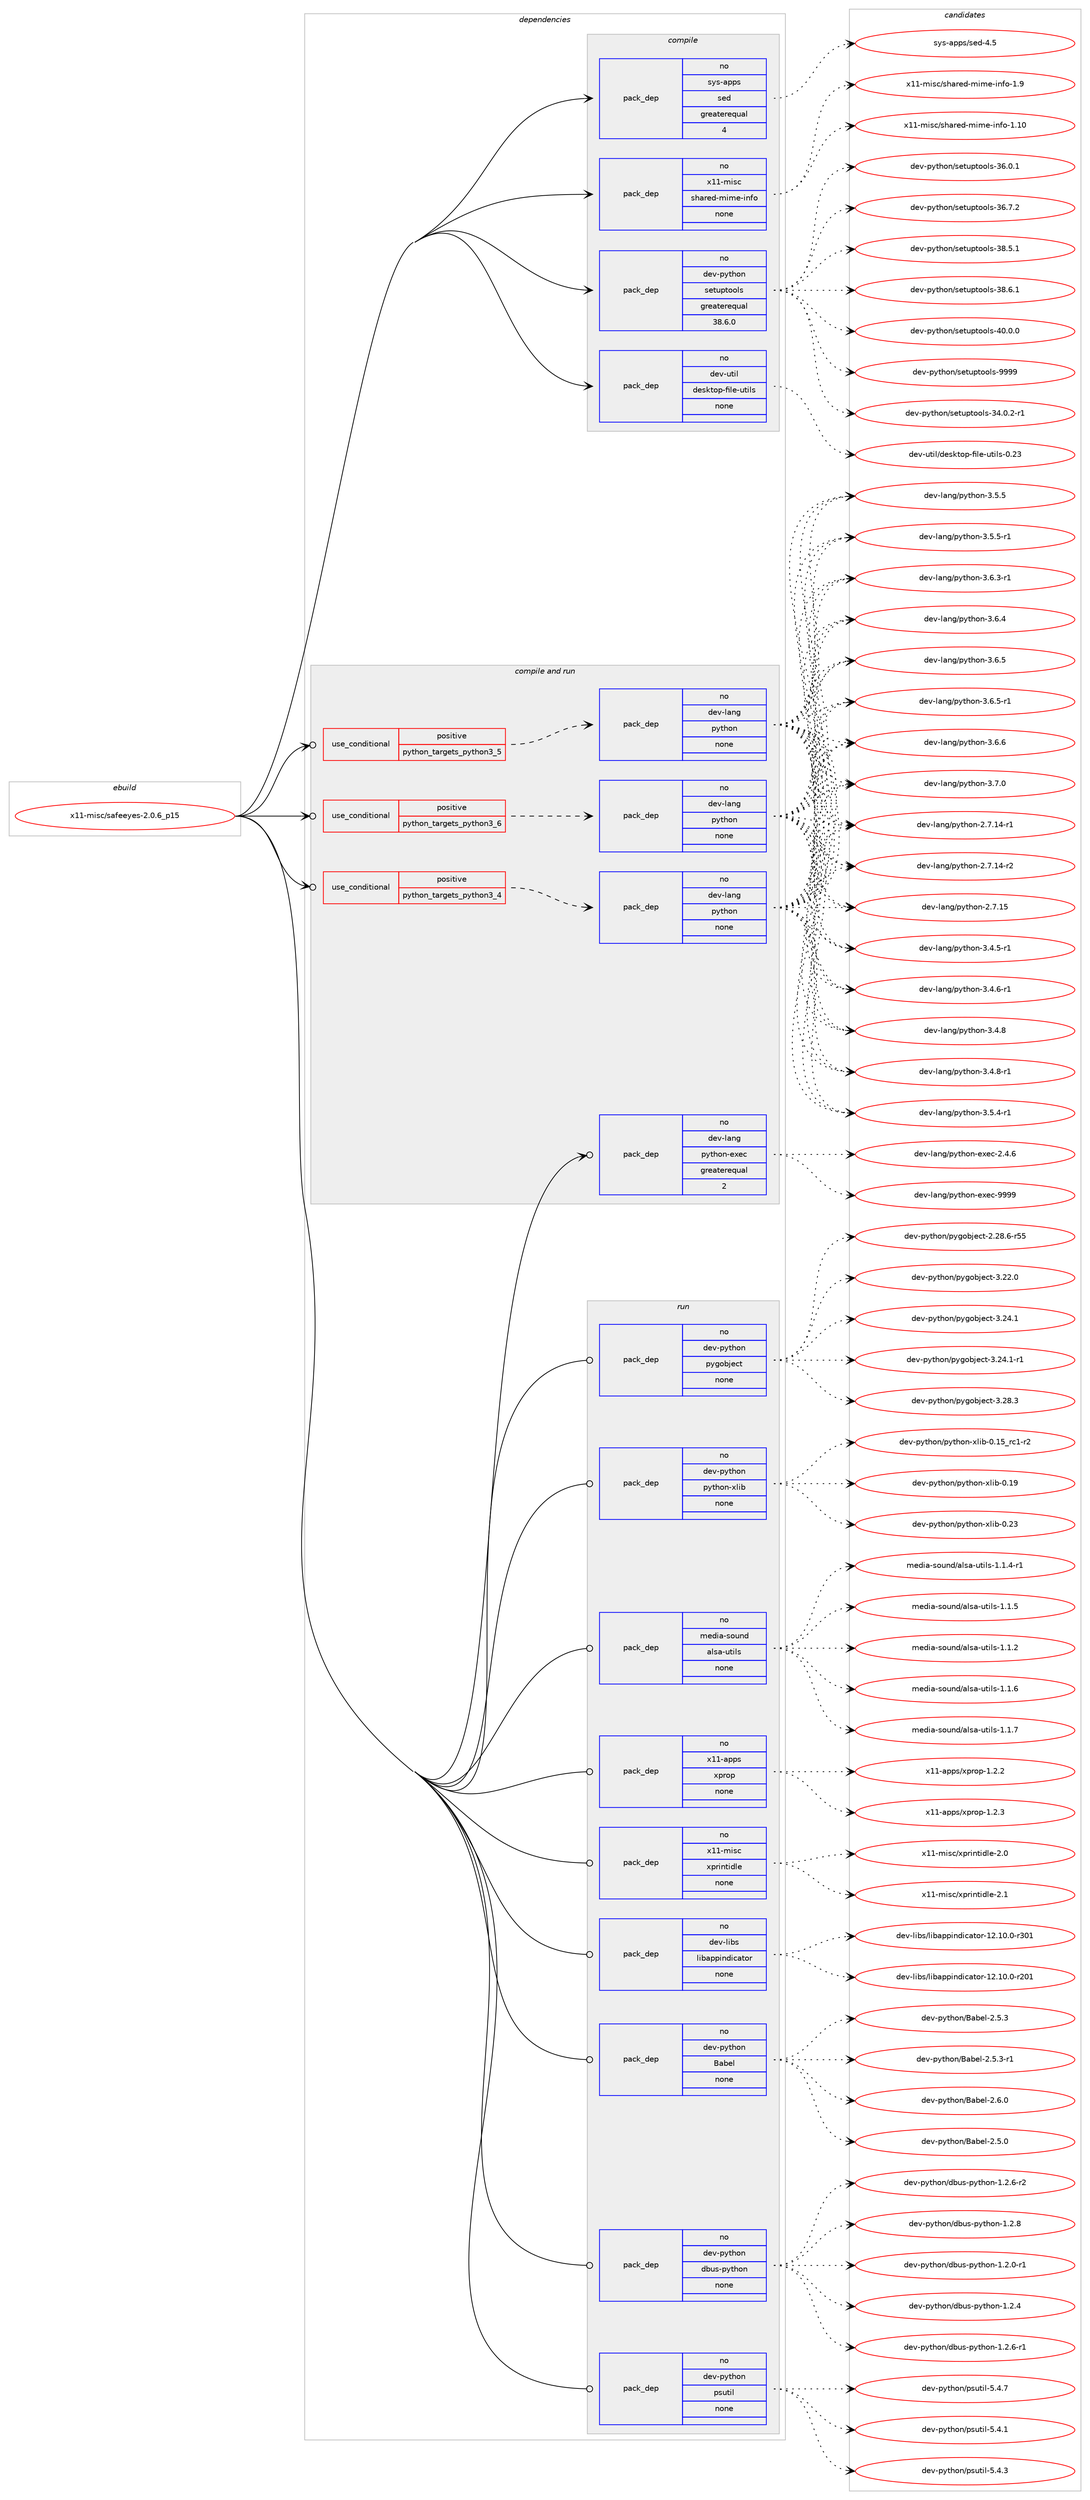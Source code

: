 digraph prolog {

# *************
# Graph options
# *************

newrank=true;
concentrate=true;
compound=true;
graph [rankdir=LR,fontname=Helvetica,fontsize=10,ranksep=1.5];#, ranksep=2.5, nodesep=0.2];
edge  [arrowhead=vee];
node  [fontname=Helvetica,fontsize=10];

# **********
# The ebuild
# **********

subgraph cluster_leftcol {
color=gray;
rank=same;
label=<<i>ebuild</i>>;
id [label="x11-misc/safeeyes-2.0.6_p15", color=red, width=4, href="../x11-misc/safeeyes-2.0.6_p15.svg"];
}

# ****************
# The dependencies
# ****************

subgraph cluster_midcol {
color=gray;
label=<<i>dependencies</i>>;
subgraph cluster_compile {
fillcolor="#eeeeee";
style=filled;
label=<<i>compile</i>>;
subgraph pack7843 {
dependency10050 [label=<<TABLE BORDER="0" CELLBORDER="1" CELLSPACING="0" CELLPADDING="4" WIDTH="220"><TR><TD ROWSPAN="6" CELLPADDING="30">pack_dep</TD></TR><TR><TD WIDTH="110">no</TD></TR><TR><TD>dev-python</TD></TR><TR><TD>setuptools</TD></TR><TR><TD>greaterequal</TD></TR><TR><TD>38.6.0</TD></TR></TABLE>>, shape=none, color=blue];
}
id:e -> dependency10050:w [weight=20,style="solid",arrowhead="vee"];
subgraph pack7844 {
dependency10051 [label=<<TABLE BORDER="0" CELLBORDER="1" CELLSPACING="0" CELLPADDING="4" WIDTH="220"><TR><TD ROWSPAN="6" CELLPADDING="30">pack_dep</TD></TR><TR><TD WIDTH="110">no</TD></TR><TR><TD>dev-util</TD></TR><TR><TD>desktop-file-utils</TD></TR><TR><TD>none</TD></TR><TR><TD></TD></TR></TABLE>>, shape=none, color=blue];
}
id:e -> dependency10051:w [weight=20,style="solid",arrowhead="vee"];
subgraph pack7845 {
dependency10052 [label=<<TABLE BORDER="0" CELLBORDER="1" CELLSPACING="0" CELLPADDING="4" WIDTH="220"><TR><TD ROWSPAN="6" CELLPADDING="30">pack_dep</TD></TR><TR><TD WIDTH="110">no</TD></TR><TR><TD>sys-apps</TD></TR><TR><TD>sed</TD></TR><TR><TD>greaterequal</TD></TR><TR><TD>4</TD></TR></TABLE>>, shape=none, color=blue];
}
id:e -> dependency10052:w [weight=20,style="solid",arrowhead="vee"];
subgraph pack7846 {
dependency10053 [label=<<TABLE BORDER="0" CELLBORDER="1" CELLSPACING="0" CELLPADDING="4" WIDTH="220"><TR><TD ROWSPAN="6" CELLPADDING="30">pack_dep</TD></TR><TR><TD WIDTH="110">no</TD></TR><TR><TD>x11-misc</TD></TR><TR><TD>shared-mime-info</TD></TR><TR><TD>none</TD></TR><TR><TD></TD></TR></TABLE>>, shape=none, color=blue];
}
id:e -> dependency10053:w [weight=20,style="solid",arrowhead="vee"];
}
subgraph cluster_compileandrun {
fillcolor="#eeeeee";
style=filled;
label=<<i>compile and run</i>>;
subgraph cond1976 {
dependency10054 [label=<<TABLE BORDER="0" CELLBORDER="1" CELLSPACING="0" CELLPADDING="4"><TR><TD ROWSPAN="3" CELLPADDING="10">use_conditional</TD></TR><TR><TD>positive</TD></TR><TR><TD>python_targets_python3_4</TD></TR></TABLE>>, shape=none, color=red];
subgraph pack7847 {
dependency10055 [label=<<TABLE BORDER="0" CELLBORDER="1" CELLSPACING="0" CELLPADDING="4" WIDTH="220"><TR><TD ROWSPAN="6" CELLPADDING="30">pack_dep</TD></TR><TR><TD WIDTH="110">no</TD></TR><TR><TD>dev-lang</TD></TR><TR><TD>python</TD></TR><TR><TD>none</TD></TR><TR><TD></TD></TR></TABLE>>, shape=none, color=blue];
}
dependency10054:e -> dependency10055:w [weight=20,style="dashed",arrowhead="vee"];
}
id:e -> dependency10054:w [weight=20,style="solid",arrowhead="odotvee"];
subgraph cond1977 {
dependency10056 [label=<<TABLE BORDER="0" CELLBORDER="1" CELLSPACING="0" CELLPADDING="4"><TR><TD ROWSPAN="3" CELLPADDING="10">use_conditional</TD></TR><TR><TD>positive</TD></TR><TR><TD>python_targets_python3_5</TD></TR></TABLE>>, shape=none, color=red];
subgraph pack7848 {
dependency10057 [label=<<TABLE BORDER="0" CELLBORDER="1" CELLSPACING="0" CELLPADDING="4" WIDTH="220"><TR><TD ROWSPAN="6" CELLPADDING="30">pack_dep</TD></TR><TR><TD WIDTH="110">no</TD></TR><TR><TD>dev-lang</TD></TR><TR><TD>python</TD></TR><TR><TD>none</TD></TR><TR><TD></TD></TR></TABLE>>, shape=none, color=blue];
}
dependency10056:e -> dependency10057:w [weight=20,style="dashed",arrowhead="vee"];
}
id:e -> dependency10056:w [weight=20,style="solid",arrowhead="odotvee"];
subgraph cond1978 {
dependency10058 [label=<<TABLE BORDER="0" CELLBORDER="1" CELLSPACING="0" CELLPADDING="4"><TR><TD ROWSPAN="3" CELLPADDING="10">use_conditional</TD></TR><TR><TD>positive</TD></TR><TR><TD>python_targets_python3_6</TD></TR></TABLE>>, shape=none, color=red];
subgraph pack7849 {
dependency10059 [label=<<TABLE BORDER="0" CELLBORDER="1" CELLSPACING="0" CELLPADDING="4" WIDTH="220"><TR><TD ROWSPAN="6" CELLPADDING="30">pack_dep</TD></TR><TR><TD WIDTH="110">no</TD></TR><TR><TD>dev-lang</TD></TR><TR><TD>python</TD></TR><TR><TD>none</TD></TR><TR><TD></TD></TR></TABLE>>, shape=none, color=blue];
}
dependency10058:e -> dependency10059:w [weight=20,style="dashed",arrowhead="vee"];
}
id:e -> dependency10058:w [weight=20,style="solid",arrowhead="odotvee"];
subgraph pack7850 {
dependency10060 [label=<<TABLE BORDER="0" CELLBORDER="1" CELLSPACING="0" CELLPADDING="4" WIDTH="220"><TR><TD ROWSPAN="6" CELLPADDING="30">pack_dep</TD></TR><TR><TD WIDTH="110">no</TD></TR><TR><TD>dev-lang</TD></TR><TR><TD>python-exec</TD></TR><TR><TD>greaterequal</TD></TR><TR><TD>2</TD></TR></TABLE>>, shape=none, color=blue];
}
id:e -> dependency10060:w [weight=20,style="solid",arrowhead="odotvee"];
}
subgraph cluster_run {
fillcolor="#eeeeee";
style=filled;
label=<<i>run</i>>;
subgraph pack7851 {
dependency10061 [label=<<TABLE BORDER="0" CELLBORDER="1" CELLSPACING="0" CELLPADDING="4" WIDTH="220"><TR><TD ROWSPAN="6" CELLPADDING="30">pack_dep</TD></TR><TR><TD WIDTH="110">no</TD></TR><TR><TD>dev-libs</TD></TR><TR><TD>libappindicator</TD></TR><TR><TD>none</TD></TR><TR><TD></TD></TR></TABLE>>, shape=none, color=blue];
}
id:e -> dependency10061:w [weight=20,style="solid",arrowhead="odot"];
subgraph pack7852 {
dependency10062 [label=<<TABLE BORDER="0" CELLBORDER="1" CELLSPACING="0" CELLPADDING="4" WIDTH="220"><TR><TD ROWSPAN="6" CELLPADDING="30">pack_dep</TD></TR><TR><TD WIDTH="110">no</TD></TR><TR><TD>dev-python</TD></TR><TR><TD>Babel</TD></TR><TR><TD>none</TD></TR><TR><TD></TD></TR></TABLE>>, shape=none, color=blue];
}
id:e -> dependency10062:w [weight=20,style="solid",arrowhead="odot"];
subgraph pack7853 {
dependency10063 [label=<<TABLE BORDER="0" CELLBORDER="1" CELLSPACING="0" CELLPADDING="4" WIDTH="220"><TR><TD ROWSPAN="6" CELLPADDING="30">pack_dep</TD></TR><TR><TD WIDTH="110">no</TD></TR><TR><TD>dev-python</TD></TR><TR><TD>dbus-python</TD></TR><TR><TD>none</TD></TR><TR><TD></TD></TR></TABLE>>, shape=none, color=blue];
}
id:e -> dependency10063:w [weight=20,style="solid",arrowhead="odot"];
subgraph pack7854 {
dependency10064 [label=<<TABLE BORDER="0" CELLBORDER="1" CELLSPACING="0" CELLPADDING="4" WIDTH="220"><TR><TD ROWSPAN="6" CELLPADDING="30">pack_dep</TD></TR><TR><TD WIDTH="110">no</TD></TR><TR><TD>dev-python</TD></TR><TR><TD>psutil</TD></TR><TR><TD>none</TD></TR><TR><TD></TD></TR></TABLE>>, shape=none, color=blue];
}
id:e -> dependency10064:w [weight=20,style="solid",arrowhead="odot"];
subgraph pack7855 {
dependency10065 [label=<<TABLE BORDER="0" CELLBORDER="1" CELLSPACING="0" CELLPADDING="4" WIDTH="220"><TR><TD ROWSPAN="6" CELLPADDING="30">pack_dep</TD></TR><TR><TD WIDTH="110">no</TD></TR><TR><TD>dev-python</TD></TR><TR><TD>pygobject</TD></TR><TR><TD>none</TD></TR><TR><TD></TD></TR></TABLE>>, shape=none, color=blue];
}
id:e -> dependency10065:w [weight=20,style="solid",arrowhead="odot"];
subgraph pack7856 {
dependency10066 [label=<<TABLE BORDER="0" CELLBORDER="1" CELLSPACING="0" CELLPADDING="4" WIDTH="220"><TR><TD ROWSPAN="6" CELLPADDING="30">pack_dep</TD></TR><TR><TD WIDTH="110">no</TD></TR><TR><TD>dev-python</TD></TR><TR><TD>python-xlib</TD></TR><TR><TD>none</TD></TR><TR><TD></TD></TR></TABLE>>, shape=none, color=blue];
}
id:e -> dependency10066:w [weight=20,style="solid",arrowhead="odot"];
subgraph pack7857 {
dependency10067 [label=<<TABLE BORDER="0" CELLBORDER="1" CELLSPACING="0" CELLPADDING="4" WIDTH="220"><TR><TD ROWSPAN="6" CELLPADDING="30">pack_dep</TD></TR><TR><TD WIDTH="110">no</TD></TR><TR><TD>media-sound</TD></TR><TR><TD>alsa-utils</TD></TR><TR><TD>none</TD></TR><TR><TD></TD></TR></TABLE>>, shape=none, color=blue];
}
id:e -> dependency10067:w [weight=20,style="solid",arrowhead="odot"];
subgraph pack7858 {
dependency10068 [label=<<TABLE BORDER="0" CELLBORDER="1" CELLSPACING="0" CELLPADDING="4" WIDTH="220"><TR><TD ROWSPAN="6" CELLPADDING="30">pack_dep</TD></TR><TR><TD WIDTH="110">no</TD></TR><TR><TD>x11-apps</TD></TR><TR><TD>xprop</TD></TR><TR><TD>none</TD></TR><TR><TD></TD></TR></TABLE>>, shape=none, color=blue];
}
id:e -> dependency10068:w [weight=20,style="solid",arrowhead="odot"];
subgraph pack7859 {
dependency10069 [label=<<TABLE BORDER="0" CELLBORDER="1" CELLSPACING="0" CELLPADDING="4" WIDTH="220"><TR><TD ROWSPAN="6" CELLPADDING="30">pack_dep</TD></TR><TR><TD WIDTH="110">no</TD></TR><TR><TD>x11-misc</TD></TR><TR><TD>xprintidle</TD></TR><TR><TD>none</TD></TR><TR><TD></TD></TR></TABLE>>, shape=none, color=blue];
}
id:e -> dependency10069:w [weight=20,style="solid",arrowhead="odot"];
}
}

# **************
# The candidates
# **************

subgraph cluster_choices {
rank=same;
color=gray;
label=<<i>candidates</i>>;

subgraph choice7843 {
color=black;
nodesep=1;
choice1001011184511212111610411111047115101116117112116111111108115455152464846504511449 [label="dev-python/setuptools-34.0.2-r1", color=red, width=4,href="../dev-python/setuptools-34.0.2-r1.svg"];
choice100101118451121211161041111104711510111611711211611111110811545515446484649 [label="dev-python/setuptools-36.0.1", color=red, width=4,href="../dev-python/setuptools-36.0.1.svg"];
choice100101118451121211161041111104711510111611711211611111110811545515446554650 [label="dev-python/setuptools-36.7.2", color=red, width=4,href="../dev-python/setuptools-36.7.2.svg"];
choice100101118451121211161041111104711510111611711211611111110811545515646534649 [label="dev-python/setuptools-38.5.1", color=red, width=4,href="../dev-python/setuptools-38.5.1.svg"];
choice100101118451121211161041111104711510111611711211611111110811545515646544649 [label="dev-python/setuptools-38.6.1", color=red, width=4,href="../dev-python/setuptools-38.6.1.svg"];
choice100101118451121211161041111104711510111611711211611111110811545524846484648 [label="dev-python/setuptools-40.0.0", color=red, width=4,href="../dev-python/setuptools-40.0.0.svg"];
choice10010111845112121116104111110471151011161171121161111111081154557575757 [label="dev-python/setuptools-9999", color=red, width=4,href="../dev-python/setuptools-9999.svg"];
dependency10050:e -> choice1001011184511212111610411111047115101116117112116111111108115455152464846504511449:w [style=dotted,weight="100"];
dependency10050:e -> choice100101118451121211161041111104711510111611711211611111110811545515446484649:w [style=dotted,weight="100"];
dependency10050:e -> choice100101118451121211161041111104711510111611711211611111110811545515446554650:w [style=dotted,weight="100"];
dependency10050:e -> choice100101118451121211161041111104711510111611711211611111110811545515646534649:w [style=dotted,weight="100"];
dependency10050:e -> choice100101118451121211161041111104711510111611711211611111110811545515646544649:w [style=dotted,weight="100"];
dependency10050:e -> choice100101118451121211161041111104711510111611711211611111110811545524846484648:w [style=dotted,weight="100"];
dependency10050:e -> choice10010111845112121116104111110471151011161171121161111111081154557575757:w [style=dotted,weight="100"];
}
subgraph choice7844 {
color=black;
nodesep=1;
choice100101118451171161051084710010111510711611111245102105108101451171161051081154548465051 [label="dev-util/desktop-file-utils-0.23", color=red, width=4,href="../dev-util/desktop-file-utils-0.23.svg"];
dependency10051:e -> choice100101118451171161051084710010111510711611111245102105108101451171161051081154548465051:w [style=dotted,weight="100"];
}
subgraph choice7845 {
color=black;
nodesep=1;
choice11512111545971121121154711510110045524653 [label="sys-apps/sed-4.5", color=red, width=4,href="../sys-apps/sed-4.5.svg"];
dependency10052:e -> choice11512111545971121121154711510110045524653:w [style=dotted,weight="100"];
}
subgraph choice7846 {
color=black;
nodesep=1;
choice12049494510910511599471151049711410110045109105109101451051101021114549464948 [label="x11-misc/shared-mime-info-1.10", color=red, width=4,href="../x11-misc/shared-mime-info-1.10.svg"];
choice120494945109105115994711510497114101100451091051091014510511010211145494657 [label="x11-misc/shared-mime-info-1.9", color=red, width=4,href="../x11-misc/shared-mime-info-1.9.svg"];
dependency10053:e -> choice12049494510910511599471151049711410110045109105109101451051101021114549464948:w [style=dotted,weight="100"];
dependency10053:e -> choice120494945109105115994711510497114101100451091051091014510511010211145494657:w [style=dotted,weight="100"];
}
subgraph choice7847 {
color=black;
nodesep=1;
choice100101118451089711010347112121116104111110455046554649524511449 [label="dev-lang/python-2.7.14-r1", color=red, width=4,href="../dev-lang/python-2.7.14-r1.svg"];
choice100101118451089711010347112121116104111110455046554649524511450 [label="dev-lang/python-2.7.14-r2", color=red, width=4,href="../dev-lang/python-2.7.14-r2.svg"];
choice10010111845108971101034711212111610411111045504655464953 [label="dev-lang/python-2.7.15", color=red, width=4,href="../dev-lang/python-2.7.15.svg"];
choice1001011184510897110103471121211161041111104551465246534511449 [label="dev-lang/python-3.4.5-r1", color=red, width=4,href="../dev-lang/python-3.4.5-r1.svg"];
choice1001011184510897110103471121211161041111104551465246544511449 [label="dev-lang/python-3.4.6-r1", color=red, width=4,href="../dev-lang/python-3.4.6-r1.svg"];
choice100101118451089711010347112121116104111110455146524656 [label="dev-lang/python-3.4.8", color=red, width=4,href="../dev-lang/python-3.4.8.svg"];
choice1001011184510897110103471121211161041111104551465246564511449 [label="dev-lang/python-3.4.8-r1", color=red, width=4,href="../dev-lang/python-3.4.8-r1.svg"];
choice1001011184510897110103471121211161041111104551465346524511449 [label="dev-lang/python-3.5.4-r1", color=red, width=4,href="../dev-lang/python-3.5.4-r1.svg"];
choice100101118451089711010347112121116104111110455146534653 [label="dev-lang/python-3.5.5", color=red, width=4,href="../dev-lang/python-3.5.5.svg"];
choice1001011184510897110103471121211161041111104551465346534511449 [label="dev-lang/python-3.5.5-r1", color=red, width=4,href="../dev-lang/python-3.5.5-r1.svg"];
choice1001011184510897110103471121211161041111104551465446514511449 [label="dev-lang/python-3.6.3-r1", color=red, width=4,href="../dev-lang/python-3.6.3-r1.svg"];
choice100101118451089711010347112121116104111110455146544652 [label="dev-lang/python-3.6.4", color=red, width=4,href="../dev-lang/python-3.6.4.svg"];
choice100101118451089711010347112121116104111110455146544653 [label="dev-lang/python-3.6.5", color=red, width=4,href="../dev-lang/python-3.6.5.svg"];
choice1001011184510897110103471121211161041111104551465446534511449 [label="dev-lang/python-3.6.5-r1", color=red, width=4,href="../dev-lang/python-3.6.5-r1.svg"];
choice100101118451089711010347112121116104111110455146544654 [label="dev-lang/python-3.6.6", color=red, width=4,href="../dev-lang/python-3.6.6.svg"];
choice100101118451089711010347112121116104111110455146554648 [label="dev-lang/python-3.7.0", color=red, width=4,href="../dev-lang/python-3.7.0.svg"];
dependency10055:e -> choice100101118451089711010347112121116104111110455046554649524511449:w [style=dotted,weight="100"];
dependency10055:e -> choice100101118451089711010347112121116104111110455046554649524511450:w [style=dotted,weight="100"];
dependency10055:e -> choice10010111845108971101034711212111610411111045504655464953:w [style=dotted,weight="100"];
dependency10055:e -> choice1001011184510897110103471121211161041111104551465246534511449:w [style=dotted,weight="100"];
dependency10055:e -> choice1001011184510897110103471121211161041111104551465246544511449:w [style=dotted,weight="100"];
dependency10055:e -> choice100101118451089711010347112121116104111110455146524656:w [style=dotted,weight="100"];
dependency10055:e -> choice1001011184510897110103471121211161041111104551465246564511449:w [style=dotted,weight="100"];
dependency10055:e -> choice1001011184510897110103471121211161041111104551465346524511449:w [style=dotted,weight="100"];
dependency10055:e -> choice100101118451089711010347112121116104111110455146534653:w [style=dotted,weight="100"];
dependency10055:e -> choice1001011184510897110103471121211161041111104551465346534511449:w [style=dotted,weight="100"];
dependency10055:e -> choice1001011184510897110103471121211161041111104551465446514511449:w [style=dotted,weight="100"];
dependency10055:e -> choice100101118451089711010347112121116104111110455146544652:w [style=dotted,weight="100"];
dependency10055:e -> choice100101118451089711010347112121116104111110455146544653:w [style=dotted,weight="100"];
dependency10055:e -> choice1001011184510897110103471121211161041111104551465446534511449:w [style=dotted,weight="100"];
dependency10055:e -> choice100101118451089711010347112121116104111110455146544654:w [style=dotted,weight="100"];
dependency10055:e -> choice100101118451089711010347112121116104111110455146554648:w [style=dotted,weight="100"];
}
subgraph choice7848 {
color=black;
nodesep=1;
choice100101118451089711010347112121116104111110455046554649524511449 [label="dev-lang/python-2.7.14-r1", color=red, width=4,href="../dev-lang/python-2.7.14-r1.svg"];
choice100101118451089711010347112121116104111110455046554649524511450 [label="dev-lang/python-2.7.14-r2", color=red, width=4,href="../dev-lang/python-2.7.14-r2.svg"];
choice10010111845108971101034711212111610411111045504655464953 [label="dev-lang/python-2.7.15", color=red, width=4,href="../dev-lang/python-2.7.15.svg"];
choice1001011184510897110103471121211161041111104551465246534511449 [label="dev-lang/python-3.4.5-r1", color=red, width=4,href="../dev-lang/python-3.4.5-r1.svg"];
choice1001011184510897110103471121211161041111104551465246544511449 [label="dev-lang/python-3.4.6-r1", color=red, width=4,href="../dev-lang/python-3.4.6-r1.svg"];
choice100101118451089711010347112121116104111110455146524656 [label="dev-lang/python-3.4.8", color=red, width=4,href="../dev-lang/python-3.4.8.svg"];
choice1001011184510897110103471121211161041111104551465246564511449 [label="dev-lang/python-3.4.8-r1", color=red, width=4,href="../dev-lang/python-3.4.8-r1.svg"];
choice1001011184510897110103471121211161041111104551465346524511449 [label="dev-lang/python-3.5.4-r1", color=red, width=4,href="../dev-lang/python-3.5.4-r1.svg"];
choice100101118451089711010347112121116104111110455146534653 [label="dev-lang/python-3.5.5", color=red, width=4,href="../dev-lang/python-3.5.5.svg"];
choice1001011184510897110103471121211161041111104551465346534511449 [label="dev-lang/python-3.5.5-r1", color=red, width=4,href="../dev-lang/python-3.5.5-r1.svg"];
choice1001011184510897110103471121211161041111104551465446514511449 [label="dev-lang/python-3.6.3-r1", color=red, width=4,href="../dev-lang/python-3.6.3-r1.svg"];
choice100101118451089711010347112121116104111110455146544652 [label="dev-lang/python-3.6.4", color=red, width=4,href="../dev-lang/python-3.6.4.svg"];
choice100101118451089711010347112121116104111110455146544653 [label="dev-lang/python-3.6.5", color=red, width=4,href="../dev-lang/python-3.6.5.svg"];
choice1001011184510897110103471121211161041111104551465446534511449 [label="dev-lang/python-3.6.5-r1", color=red, width=4,href="../dev-lang/python-3.6.5-r1.svg"];
choice100101118451089711010347112121116104111110455146544654 [label="dev-lang/python-3.6.6", color=red, width=4,href="../dev-lang/python-3.6.6.svg"];
choice100101118451089711010347112121116104111110455146554648 [label="dev-lang/python-3.7.0", color=red, width=4,href="../dev-lang/python-3.7.0.svg"];
dependency10057:e -> choice100101118451089711010347112121116104111110455046554649524511449:w [style=dotted,weight="100"];
dependency10057:e -> choice100101118451089711010347112121116104111110455046554649524511450:w [style=dotted,weight="100"];
dependency10057:e -> choice10010111845108971101034711212111610411111045504655464953:w [style=dotted,weight="100"];
dependency10057:e -> choice1001011184510897110103471121211161041111104551465246534511449:w [style=dotted,weight="100"];
dependency10057:e -> choice1001011184510897110103471121211161041111104551465246544511449:w [style=dotted,weight="100"];
dependency10057:e -> choice100101118451089711010347112121116104111110455146524656:w [style=dotted,weight="100"];
dependency10057:e -> choice1001011184510897110103471121211161041111104551465246564511449:w [style=dotted,weight="100"];
dependency10057:e -> choice1001011184510897110103471121211161041111104551465346524511449:w [style=dotted,weight="100"];
dependency10057:e -> choice100101118451089711010347112121116104111110455146534653:w [style=dotted,weight="100"];
dependency10057:e -> choice1001011184510897110103471121211161041111104551465346534511449:w [style=dotted,weight="100"];
dependency10057:e -> choice1001011184510897110103471121211161041111104551465446514511449:w [style=dotted,weight="100"];
dependency10057:e -> choice100101118451089711010347112121116104111110455146544652:w [style=dotted,weight="100"];
dependency10057:e -> choice100101118451089711010347112121116104111110455146544653:w [style=dotted,weight="100"];
dependency10057:e -> choice1001011184510897110103471121211161041111104551465446534511449:w [style=dotted,weight="100"];
dependency10057:e -> choice100101118451089711010347112121116104111110455146544654:w [style=dotted,weight="100"];
dependency10057:e -> choice100101118451089711010347112121116104111110455146554648:w [style=dotted,weight="100"];
}
subgraph choice7849 {
color=black;
nodesep=1;
choice100101118451089711010347112121116104111110455046554649524511449 [label="dev-lang/python-2.7.14-r1", color=red, width=4,href="../dev-lang/python-2.7.14-r1.svg"];
choice100101118451089711010347112121116104111110455046554649524511450 [label="dev-lang/python-2.7.14-r2", color=red, width=4,href="../dev-lang/python-2.7.14-r2.svg"];
choice10010111845108971101034711212111610411111045504655464953 [label="dev-lang/python-2.7.15", color=red, width=4,href="../dev-lang/python-2.7.15.svg"];
choice1001011184510897110103471121211161041111104551465246534511449 [label="dev-lang/python-3.4.5-r1", color=red, width=4,href="../dev-lang/python-3.4.5-r1.svg"];
choice1001011184510897110103471121211161041111104551465246544511449 [label="dev-lang/python-3.4.6-r1", color=red, width=4,href="../dev-lang/python-3.4.6-r1.svg"];
choice100101118451089711010347112121116104111110455146524656 [label="dev-lang/python-3.4.8", color=red, width=4,href="../dev-lang/python-3.4.8.svg"];
choice1001011184510897110103471121211161041111104551465246564511449 [label="dev-lang/python-3.4.8-r1", color=red, width=4,href="../dev-lang/python-3.4.8-r1.svg"];
choice1001011184510897110103471121211161041111104551465346524511449 [label="dev-lang/python-3.5.4-r1", color=red, width=4,href="../dev-lang/python-3.5.4-r1.svg"];
choice100101118451089711010347112121116104111110455146534653 [label="dev-lang/python-3.5.5", color=red, width=4,href="../dev-lang/python-3.5.5.svg"];
choice1001011184510897110103471121211161041111104551465346534511449 [label="dev-lang/python-3.5.5-r1", color=red, width=4,href="../dev-lang/python-3.5.5-r1.svg"];
choice1001011184510897110103471121211161041111104551465446514511449 [label="dev-lang/python-3.6.3-r1", color=red, width=4,href="../dev-lang/python-3.6.3-r1.svg"];
choice100101118451089711010347112121116104111110455146544652 [label="dev-lang/python-3.6.4", color=red, width=4,href="../dev-lang/python-3.6.4.svg"];
choice100101118451089711010347112121116104111110455146544653 [label="dev-lang/python-3.6.5", color=red, width=4,href="../dev-lang/python-3.6.5.svg"];
choice1001011184510897110103471121211161041111104551465446534511449 [label="dev-lang/python-3.6.5-r1", color=red, width=4,href="../dev-lang/python-3.6.5-r1.svg"];
choice100101118451089711010347112121116104111110455146544654 [label="dev-lang/python-3.6.6", color=red, width=4,href="../dev-lang/python-3.6.6.svg"];
choice100101118451089711010347112121116104111110455146554648 [label="dev-lang/python-3.7.0", color=red, width=4,href="../dev-lang/python-3.7.0.svg"];
dependency10059:e -> choice100101118451089711010347112121116104111110455046554649524511449:w [style=dotted,weight="100"];
dependency10059:e -> choice100101118451089711010347112121116104111110455046554649524511450:w [style=dotted,weight="100"];
dependency10059:e -> choice10010111845108971101034711212111610411111045504655464953:w [style=dotted,weight="100"];
dependency10059:e -> choice1001011184510897110103471121211161041111104551465246534511449:w [style=dotted,weight="100"];
dependency10059:e -> choice1001011184510897110103471121211161041111104551465246544511449:w [style=dotted,weight="100"];
dependency10059:e -> choice100101118451089711010347112121116104111110455146524656:w [style=dotted,weight="100"];
dependency10059:e -> choice1001011184510897110103471121211161041111104551465246564511449:w [style=dotted,weight="100"];
dependency10059:e -> choice1001011184510897110103471121211161041111104551465346524511449:w [style=dotted,weight="100"];
dependency10059:e -> choice100101118451089711010347112121116104111110455146534653:w [style=dotted,weight="100"];
dependency10059:e -> choice1001011184510897110103471121211161041111104551465346534511449:w [style=dotted,weight="100"];
dependency10059:e -> choice1001011184510897110103471121211161041111104551465446514511449:w [style=dotted,weight="100"];
dependency10059:e -> choice100101118451089711010347112121116104111110455146544652:w [style=dotted,weight="100"];
dependency10059:e -> choice100101118451089711010347112121116104111110455146544653:w [style=dotted,weight="100"];
dependency10059:e -> choice1001011184510897110103471121211161041111104551465446534511449:w [style=dotted,weight="100"];
dependency10059:e -> choice100101118451089711010347112121116104111110455146544654:w [style=dotted,weight="100"];
dependency10059:e -> choice100101118451089711010347112121116104111110455146554648:w [style=dotted,weight="100"];
}
subgraph choice7850 {
color=black;
nodesep=1;
choice1001011184510897110103471121211161041111104510112010199455046524654 [label="dev-lang/python-exec-2.4.6", color=red, width=4,href="../dev-lang/python-exec-2.4.6.svg"];
choice10010111845108971101034711212111610411111045101120101994557575757 [label="dev-lang/python-exec-9999", color=red, width=4,href="../dev-lang/python-exec-9999.svg"];
dependency10060:e -> choice1001011184510897110103471121211161041111104510112010199455046524654:w [style=dotted,weight="100"];
dependency10060:e -> choice10010111845108971101034711212111610411111045101120101994557575757:w [style=dotted,weight="100"];
}
subgraph choice7851 {
color=black;
nodesep=1;
choice10010111845108105981154710810598971121121051101001059997116111114454950464948464845114504849 [label="dev-libs/libappindicator-12.10.0-r201", color=red, width=4,href="../dev-libs/libappindicator-12.10.0-r201.svg"];
choice10010111845108105981154710810598971121121051101001059997116111114454950464948464845114514849 [label="dev-libs/libappindicator-12.10.0-r301", color=red, width=4,href="../dev-libs/libappindicator-12.10.0-r301.svg"];
dependency10061:e -> choice10010111845108105981154710810598971121121051101001059997116111114454950464948464845114504849:w [style=dotted,weight="100"];
dependency10061:e -> choice10010111845108105981154710810598971121121051101001059997116111114454950464948464845114514849:w [style=dotted,weight="100"];
}
subgraph choice7852 {
color=black;
nodesep=1;
choice1001011184511212111610411111047669798101108455046534648 [label="dev-python/Babel-2.5.0", color=red, width=4,href="../dev-python/Babel-2.5.0.svg"];
choice1001011184511212111610411111047669798101108455046534651 [label="dev-python/Babel-2.5.3", color=red, width=4,href="../dev-python/Babel-2.5.3.svg"];
choice10010111845112121116104111110476697981011084550465346514511449 [label="dev-python/Babel-2.5.3-r1", color=red, width=4,href="../dev-python/Babel-2.5.3-r1.svg"];
choice1001011184511212111610411111047669798101108455046544648 [label="dev-python/Babel-2.6.0", color=red, width=4,href="../dev-python/Babel-2.6.0.svg"];
dependency10062:e -> choice1001011184511212111610411111047669798101108455046534648:w [style=dotted,weight="100"];
dependency10062:e -> choice1001011184511212111610411111047669798101108455046534651:w [style=dotted,weight="100"];
dependency10062:e -> choice10010111845112121116104111110476697981011084550465346514511449:w [style=dotted,weight="100"];
dependency10062:e -> choice1001011184511212111610411111047669798101108455046544648:w [style=dotted,weight="100"];
}
subgraph choice7853 {
color=black;
nodesep=1;
choice100101118451121211161041111104710098117115451121211161041111104549465046484511449 [label="dev-python/dbus-python-1.2.0-r1", color=red, width=4,href="../dev-python/dbus-python-1.2.0-r1.svg"];
choice10010111845112121116104111110471009811711545112121116104111110454946504652 [label="dev-python/dbus-python-1.2.4", color=red, width=4,href="../dev-python/dbus-python-1.2.4.svg"];
choice100101118451121211161041111104710098117115451121211161041111104549465046544511449 [label="dev-python/dbus-python-1.2.6-r1", color=red, width=4,href="../dev-python/dbus-python-1.2.6-r1.svg"];
choice100101118451121211161041111104710098117115451121211161041111104549465046544511450 [label="dev-python/dbus-python-1.2.6-r2", color=red, width=4,href="../dev-python/dbus-python-1.2.6-r2.svg"];
choice10010111845112121116104111110471009811711545112121116104111110454946504656 [label="dev-python/dbus-python-1.2.8", color=red, width=4,href="../dev-python/dbus-python-1.2.8.svg"];
dependency10063:e -> choice100101118451121211161041111104710098117115451121211161041111104549465046484511449:w [style=dotted,weight="100"];
dependency10063:e -> choice10010111845112121116104111110471009811711545112121116104111110454946504652:w [style=dotted,weight="100"];
dependency10063:e -> choice100101118451121211161041111104710098117115451121211161041111104549465046544511449:w [style=dotted,weight="100"];
dependency10063:e -> choice100101118451121211161041111104710098117115451121211161041111104549465046544511450:w [style=dotted,weight="100"];
dependency10063:e -> choice10010111845112121116104111110471009811711545112121116104111110454946504656:w [style=dotted,weight="100"];
}
subgraph choice7854 {
color=black;
nodesep=1;
choice1001011184511212111610411111047112115117116105108455346524649 [label="dev-python/psutil-5.4.1", color=red, width=4,href="../dev-python/psutil-5.4.1.svg"];
choice1001011184511212111610411111047112115117116105108455346524651 [label="dev-python/psutil-5.4.3", color=red, width=4,href="../dev-python/psutil-5.4.3.svg"];
choice1001011184511212111610411111047112115117116105108455346524655 [label="dev-python/psutil-5.4.7", color=red, width=4,href="../dev-python/psutil-5.4.7.svg"];
dependency10064:e -> choice1001011184511212111610411111047112115117116105108455346524649:w [style=dotted,weight="100"];
dependency10064:e -> choice1001011184511212111610411111047112115117116105108455346524651:w [style=dotted,weight="100"];
dependency10064:e -> choice1001011184511212111610411111047112115117116105108455346524655:w [style=dotted,weight="100"];
}
subgraph choice7855 {
color=black;
nodesep=1;
choice1001011184511212111610411111047112121103111981061019911645504650564654451145353 [label="dev-python/pygobject-2.28.6-r55", color=red, width=4,href="../dev-python/pygobject-2.28.6-r55.svg"];
choice1001011184511212111610411111047112121103111981061019911645514650504648 [label="dev-python/pygobject-3.22.0", color=red, width=4,href="../dev-python/pygobject-3.22.0.svg"];
choice1001011184511212111610411111047112121103111981061019911645514650524649 [label="dev-python/pygobject-3.24.1", color=red, width=4,href="../dev-python/pygobject-3.24.1.svg"];
choice10010111845112121116104111110471121211031119810610199116455146505246494511449 [label="dev-python/pygobject-3.24.1-r1", color=red, width=4,href="../dev-python/pygobject-3.24.1-r1.svg"];
choice1001011184511212111610411111047112121103111981061019911645514650564651 [label="dev-python/pygobject-3.28.3", color=red, width=4,href="../dev-python/pygobject-3.28.3.svg"];
dependency10065:e -> choice1001011184511212111610411111047112121103111981061019911645504650564654451145353:w [style=dotted,weight="100"];
dependency10065:e -> choice1001011184511212111610411111047112121103111981061019911645514650504648:w [style=dotted,weight="100"];
dependency10065:e -> choice1001011184511212111610411111047112121103111981061019911645514650524649:w [style=dotted,weight="100"];
dependency10065:e -> choice10010111845112121116104111110471121211031119810610199116455146505246494511449:w [style=dotted,weight="100"];
dependency10065:e -> choice1001011184511212111610411111047112121103111981061019911645514650564651:w [style=dotted,weight="100"];
}
subgraph choice7856 {
color=black;
nodesep=1;
choice1001011184511212111610411111047112121116104111110451201081059845484649539511499494511450 [label="dev-python/python-xlib-0.15_rc1-r2", color=red, width=4,href="../dev-python/python-xlib-0.15_rc1-r2.svg"];
choice100101118451121211161041111104711212111610411111045120108105984548464957 [label="dev-python/python-xlib-0.19", color=red, width=4,href="../dev-python/python-xlib-0.19.svg"];
choice100101118451121211161041111104711212111610411111045120108105984548465051 [label="dev-python/python-xlib-0.23", color=red, width=4,href="../dev-python/python-xlib-0.23.svg"];
dependency10066:e -> choice1001011184511212111610411111047112121116104111110451201081059845484649539511499494511450:w [style=dotted,weight="100"];
dependency10066:e -> choice100101118451121211161041111104711212111610411111045120108105984548464957:w [style=dotted,weight="100"];
dependency10066:e -> choice100101118451121211161041111104711212111610411111045120108105984548465051:w [style=dotted,weight="100"];
}
subgraph choice7857 {
color=black;
nodesep=1;
choice1091011001059745115111117110100479710811597451171161051081154549464946524511449 [label="media-sound/alsa-utils-1.1.4-r1", color=red, width=4,href="../media-sound/alsa-utils-1.1.4-r1.svg"];
choice109101100105974511511111711010047971081159745117116105108115454946494653 [label="media-sound/alsa-utils-1.1.5", color=red, width=4,href="../media-sound/alsa-utils-1.1.5.svg"];
choice109101100105974511511111711010047971081159745117116105108115454946494650 [label="media-sound/alsa-utils-1.1.2", color=red, width=4,href="../media-sound/alsa-utils-1.1.2.svg"];
choice109101100105974511511111711010047971081159745117116105108115454946494654 [label="media-sound/alsa-utils-1.1.6", color=red, width=4,href="../media-sound/alsa-utils-1.1.6.svg"];
choice109101100105974511511111711010047971081159745117116105108115454946494655 [label="media-sound/alsa-utils-1.1.7", color=red, width=4,href="../media-sound/alsa-utils-1.1.7.svg"];
dependency10067:e -> choice1091011001059745115111117110100479710811597451171161051081154549464946524511449:w [style=dotted,weight="100"];
dependency10067:e -> choice109101100105974511511111711010047971081159745117116105108115454946494653:w [style=dotted,weight="100"];
dependency10067:e -> choice109101100105974511511111711010047971081159745117116105108115454946494650:w [style=dotted,weight="100"];
dependency10067:e -> choice109101100105974511511111711010047971081159745117116105108115454946494654:w [style=dotted,weight="100"];
dependency10067:e -> choice109101100105974511511111711010047971081159745117116105108115454946494655:w [style=dotted,weight="100"];
}
subgraph choice7858 {
color=black;
nodesep=1;
choice1204949459711211211547120112114111112454946504650 [label="x11-apps/xprop-1.2.2", color=red, width=4,href="../x11-apps/xprop-1.2.2.svg"];
choice1204949459711211211547120112114111112454946504651 [label="x11-apps/xprop-1.2.3", color=red, width=4,href="../x11-apps/xprop-1.2.3.svg"];
dependency10068:e -> choice1204949459711211211547120112114111112454946504650:w [style=dotted,weight="100"];
dependency10068:e -> choice1204949459711211211547120112114111112454946504651:w [style=dotted,weight="100"];
}
subgraph choice7859 {
color=black;
nodesep=1;
choice120494945109105115994712011211410511011610510010810145504648 [label="x11-misc/xprintidle-2.0", color=red, width=4,href="../x11-misc/xprintidle-2.0.svg"];
choice120494945109105115994712011211410511011610510010810145504649 [label="x11-misc/xprintidle-2.1", color=red, width=4,href="../x11-misc/xprintidle-2.1.svg"];
dependency10069:e -> choice120494945109105115994712011211410511011610510010810145504648:w [style=dotted,weight="100"];
dependency10069:e -> choice120494945109105115994712011211410511011610510010810145504649:w [style=dotted,weight="100"];
}
}

}
